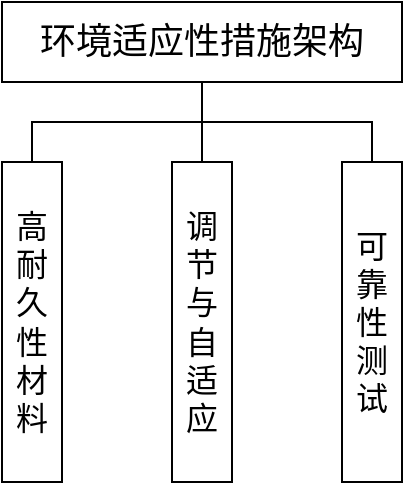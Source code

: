 <mxfile version="24.6.4" type="github">
  <diagram name="第 1 页" id="2miK9aCxx5Sz7xkXrmEw">
    <mxGraphModel dx="954" dy="581" grid="1" gridSize="10" guides="1" tooltips="1" connect="1" arrows="1" fold="1" page="1" pageScale="1" pageWidth="827" pageHeight="1169" math="0" shadow="0">
      <root>
        <mxCell id="0" />
        <mxCell id="1" parent="0" />
        <mxCell id="SBgB4FhzjIWlRujauR0U-1" value="" style="edgeStyle=orthogonalEdgeStyle;rounded=0;orthogonalLoop=1;jettySize=auto;html=1;endArrow=none;endFill=0;" edge="1" parent="1" source="SBgB4FhzjIWlRujauR0U-2" target="SBgB4FhzjIWlRujauR0U-4">
          <mxGeometry relative="1" as="geometry" />
        </mxCell>
        <mxCell id="SBgB4FhzjIWlRujauR0U-2" value="&lt;font style=&quot;font-size: 18px;&quot;&gt;环境适应性措施架构&lt;/font&gt;" style="rounded=0;whiteSpace=wrap;html=1;" vertex="1" parent="1">
          <mxGeometry x="320" y="120" width="200" height="40" as="geometry" />
        </mxCell>
        <mxCell id="SBgB4FhzjIWlRujauR0U-3" value="&lt;span style=&quot;font-size: 16px;&quot;&gt;高耐久性材料&lt;/span&gt;" style="rounded=0;whiteSpace=wrap;html=1;" vertex="1" parent="1">
          <mxGeometry x="320" y="200" width="30" height="160" as="geometry" />
        </mxCell>
        <mxCell id="SBgB4FhzjIWlRujauR0U-4" value="&lt;font style=&quot;font-size: 16px;&quot;&gt;调节与自适应&lt;/font&gt;" style="rounded=0;whiteSpace=wrap;html=1;" vertex="1" parent="1">
          <mxGeometry x="405" y="200" width="30" height="160" as="geometry" />
        </mxCell>
        <mxCell id="SBgB4FhzjIWlRujauR0U-5" value="&lt;font style=&quot;font-size: 16px;&quot;&gt;可靠性测试&lt;/font&gt;" style="rounded=0;whiteSpace=wrap;html=1;" vertex="1" parent="1">
          <mxGeometry x="490" y="200" width="30" height="160" as="geometry" />
        </mxCell>
        <mxCell id="SBgB4FhzjIWlRujauR0U-6" value="" style="edgeStyle=orthogonalEdgeStyle;rounded=0;orthogonalLoop=1;jettySize=auto;html=1;endArrow=none;endFill=0;entryX=0.5;entryY=0;entryDx=0;entryDy=0;exitX=0.5;exitY=1;exitDx=0;exitDy=0;" edge="1" parent="1" source="SBgB4FhzjIWlRujauR0U-2" target="SBgB4FhzjIWlRujauR0U-5">
          <mxGeometry relative="1" as="geometry">
            <mxPoint x="430" y="170" as="sourcePoint" />
            <mxPoint x="430" y="210" as="targetPoint" />
          </mxGeometry>
        </mxCell>
        <mxCell id="SBgB4FhzjIWlRujauR0U-7" value="" style="edgeStyle=orthogonalEdgeStyle;rounded=0;orthogonalLoop=1;jettySize=auto;html=1;endArrow=none;endFill=0;entryX=0.5;entryY=0;entryDx=0;entryDy=0;exitX=0.5;exitY=1;exitDx=0;exitDy=0;" edge="1" parent="1" source="SBgB4FhzjIWlRujauR0U-2" target="SBgB4FhzjIWlRujauR0U-3">
          <mxGeometry relative="1" as="geometry">
            <mxPoint x="420" y="161" as="sourcePoint" />
            <mxPoint x="515" y="210" as="targetPoint" />
          </mxGeometry>
        </mxCell>
      </root>
    </mxGraphModel>
  </diagram>
</mxfile>

